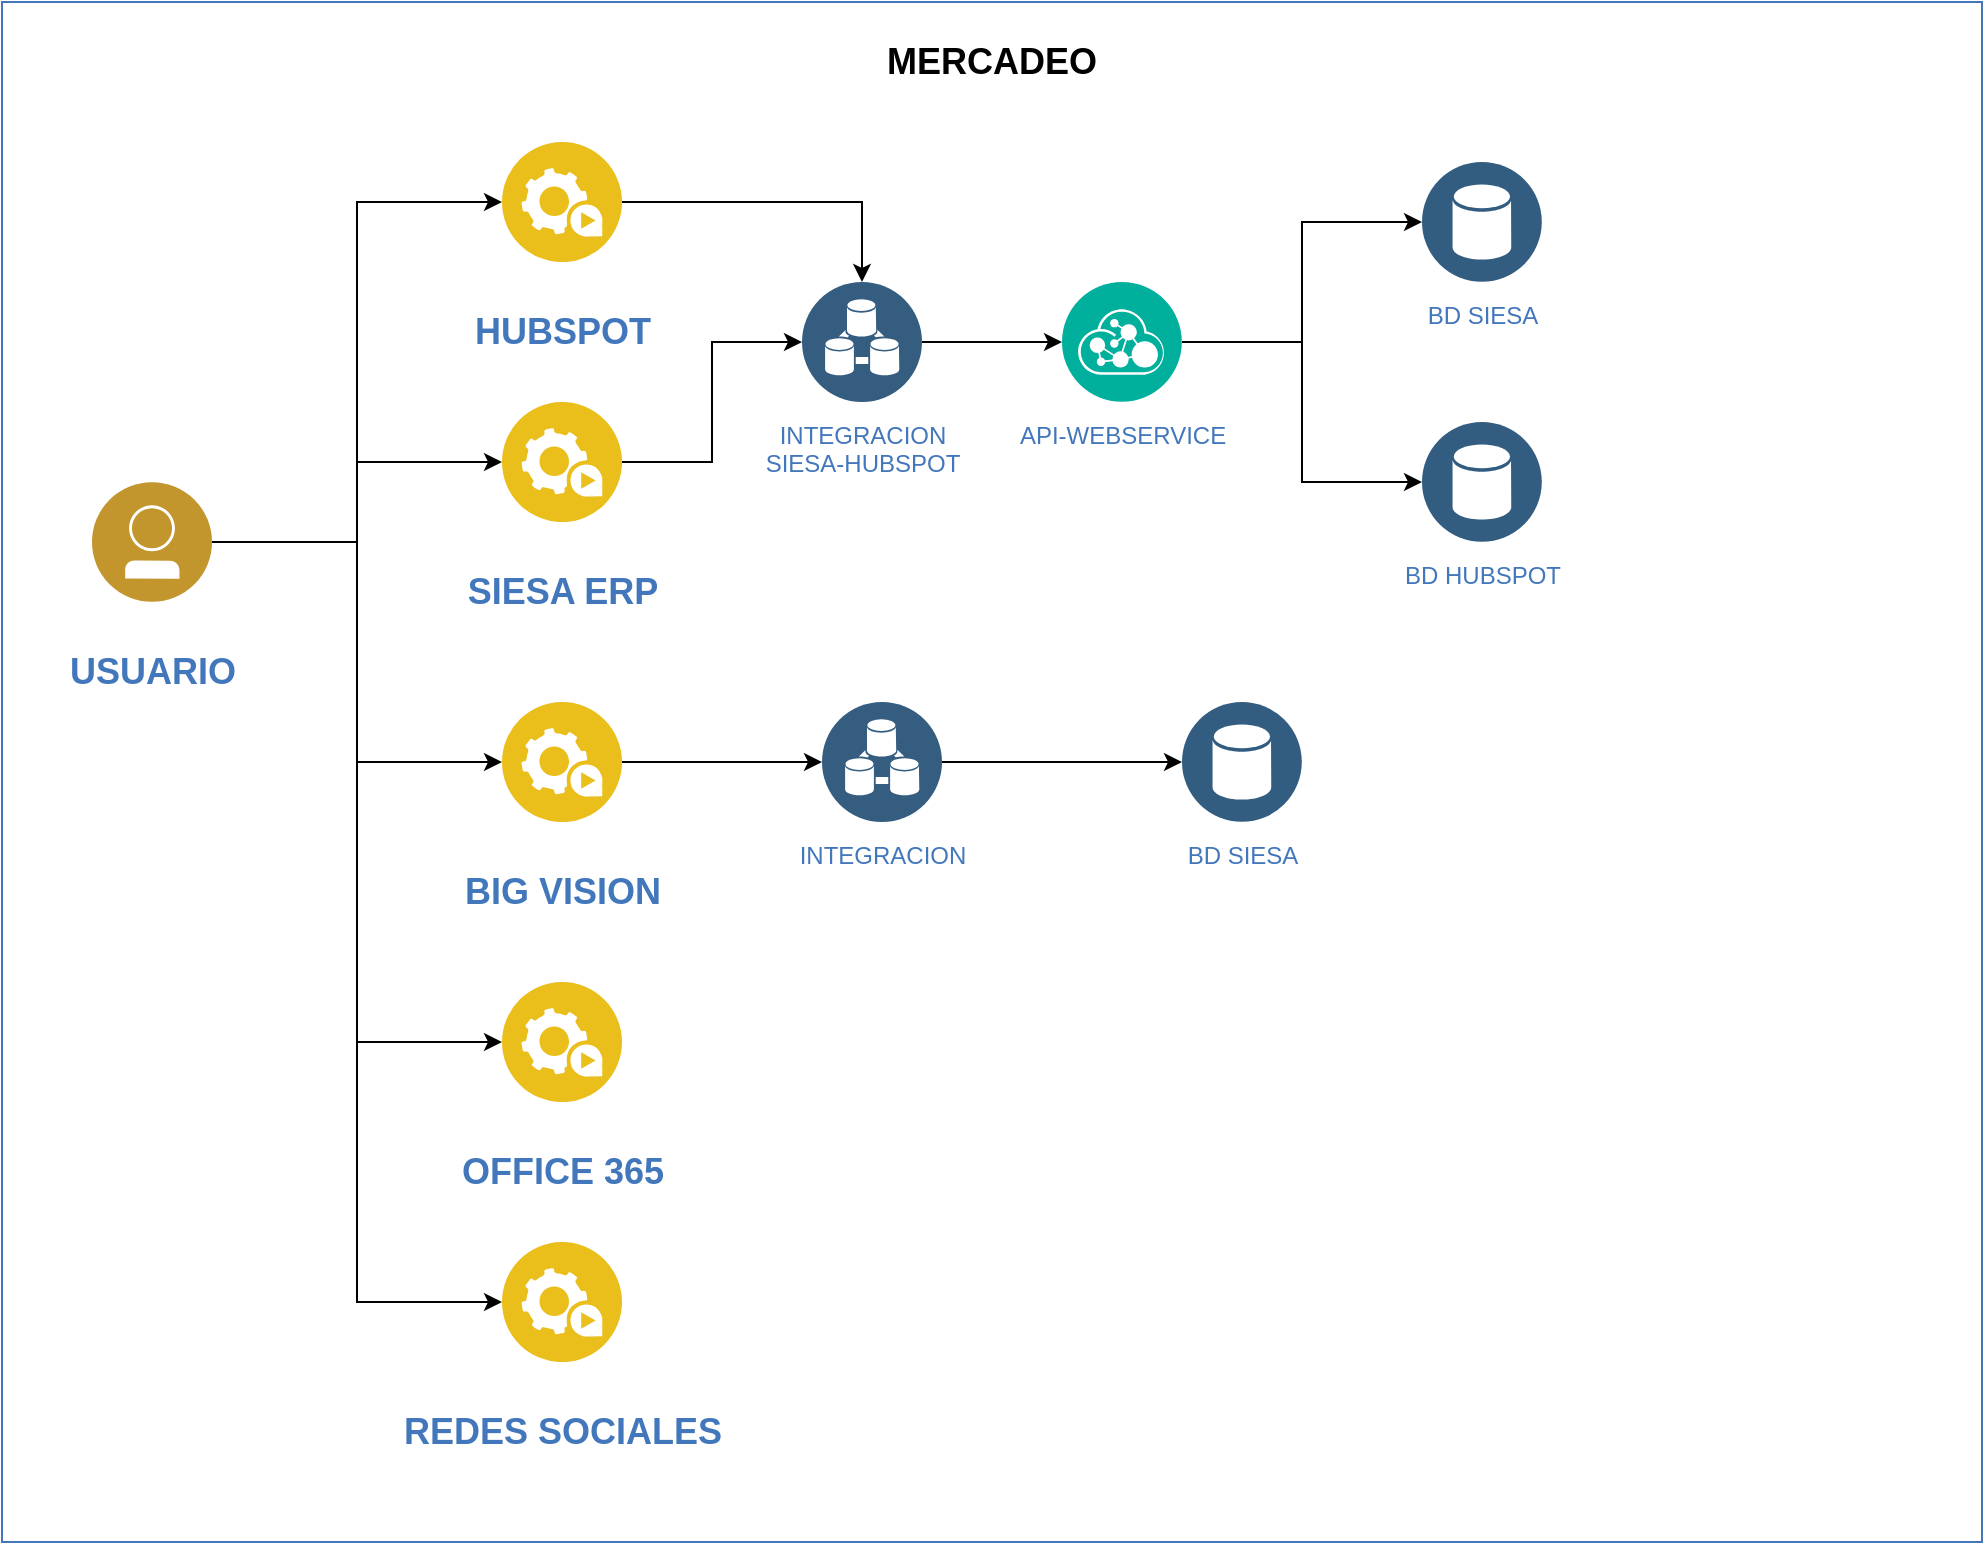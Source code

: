 <mxfile version="21.6.2" type="github">
  <diagram id="2f404044-711c-603c-8f00-f6bb4c023d3c" name="Page-1">
    <mxGraphModel dx="1434" dy="750" grid="1" gridSize="10" guides="1" tooltips="1" connect="1" arrows="1" fold="1" page="1" pageScale="1" pageWidth="1169" pageHeight="827" background="none" math="0" shadow="0">
      <root>
        <mxCell id="0" />
        <mxCell id="1" parent="0" />
        <mxCell id="C3SjWa8mjKMF5vA95o0v-85" value="&lt;h2&gt;MERCADEO&lt;/h2&gt;" style="fontStyle=0;verticalAlign=top;align=center;spacingTop=-2;fillColor=none;rounded=0;whiteSpace=wrap;html=1;strokeColor=#4376BB;strokeWidth=1;dashed=0;container=1;collapsible=0;expand=0;recursiveResize=0;" parent="1" vertex="1">
          <mxGeometry x="80" y="20" width="990" height="770" as="geometry" />
        </mxCell>
        <mxCell id="C3SjWa8mjKMF5vA95o0v-62" value="BD SIESA" style="aspect=fixed;perimeter=ellipsePerimeter;html=1;align=center;shadow=0;dashed=0;image;image=img/lib/ibm/data/data_services.svg;strokeColor=#FF0000;fillColor=#FFFF66;gradientColor=none;fontColor=#4277BB;labelBackgroundColor=#ffffff;spacingTop=3;" parent="C3SjWa8mjKMF5vA95o0v-85" vertex="1">
          <mxGeometry x="710" y="80" width="60" height="60" as="geometry" />
        </mxCell>
        <mxCell id="C3SjWa8mjKMF5vA95o0v-63" value="INTEGRACION&lt;br&gt;SIESA-HUBSPOT" style="aspect=fixed;perimeter=ellipsePerimeter;html=1;align=center;shadow=0;dashed=0;image;image=img/lib/ibm/data/device_registry.svg;strokeColor=#FF0000;fillColor=#FFFF66;gradientColor=none;fontColor=#4277BB;labelBackgroundColor=#ffffff;spacingTop=3;" parent="C3SjWa8mjKMF5vA95o0v-85" vertex="1">
          <mxGeometry x="400" y="140" width="60" height="60" as="geometry" />
        </mxCell>
        <mxCell id="C3SjWa8mjKMF5vA95o0v-78" style="edgeStyle=orthogonalEdgeStyle;rounded=0;orthogonalLoop=1;jettySize=auto;html=1;" parent="C3SjWa8mjKMF5vA95o0v-85" source="C3SjWa8mjKMF5vA95o0v-66" target="C3SjWa8mjKMF5vA95o0v-62" edge="1">
          <mxGeometry relative="1" as="geometry" />
        </mxCell>
        <mxCell id="C3SjWa8mjKMF5vA95o0v-66" value="API-WEBSERVICE" style="aspect=fixed;perimeter=ellipsePerimeter;html=1;align=center;shadow=0;dashed=0;image;image=img/lib/ibm/management/api_management.svg;strokeColor=#FF0000;fillColor=#FFFF66;gradientColor=none;fontColor=#4277BB;labelBackgroundColor=#ffffff;spacingTop=3;" parent="C3SjWa8mjKMF5vA95o0v-85" vertex="1">
          <mxGeometry x="530" y="140" width="60" height="60" as="geometry" />
        </mxCell>
        <mxCell id="C3SjWa8mjKMF5vA95o0v-77" style="edgeStyle=orthogonalEdgeStyle;rounded=0;orthogonalLoop=1;jettySize=auto;html=1;" parent="C3SjWa8mjKMF5vA95o0v-85" source="C3SjWa8mjKMF5vA95o0v-63" target="C3SjWa8mjKMF5vA95o0v-66" edge="1">
          <mxGeometry relative="1" as="geometry" />
        </mxCell>
        <mxCell id="C3SjWa8mjKMF5vA95o0v-71" style="edgeStyle=orthogonalEdgeStyle;rounded=0;orthogonalLoop=1;jettySize=auto;html=1;" parent="C3SjWa8mjKMF5vA95o0v-85" source="C3SjWa8mjKMF5vA95o0v-67" target="C3SjWa8mjKMF5vA95o0v-63" edge="1">
          <mxGeometry relative="1" as="geometry" />
        </mxCell>
        <mxCell id="C3SjWa8mjKMF5vA95o0v-67" value="&lt;h2&gt;HUBSPOT&lt;/h2&gt;" style="image;aspect=fixed;perimeter=ellipsePerimeter;html=1;align=center;shadow=0;dashed=0;fontColor=#4277BB;labelBackgroundColor=default;fontSize=12;spacingTop=3;image=img/lib/ibm/applications/automation_tools.svg;" parent="C3SjWa8mjKMF5vA95o0v-85" vertex="1">
          <mxGeometry x="250" y="70" width="60" height="60" as="geometry" />
        </mxCell>
        <mxCell id="C3SjWa8mjKMF5vA95o0v-74" style="edgeStyle=orthogonalEdgeStyle;rounded=0;orthogonalLoop=1;jettySize=auto;html=1;entryX=0;entryY=0.5;entryDx=0;entryDy=0;" parent="C3SjWa8mjKMF5vA95o0v-85" source="C3SjWa8mjKMF5vA95o0v-70" target="C3SjWa8mjKMF5vA95o0v-63" edge="1">
          <mxGeometry relative="1" as="geometry" />
        </mxCell>
        <mxCell id="C3SjWa8mjKMF5vA95o0v-70" value="&lt;h2&gt;SIESA ERP&lt;/h2&gt;" style="image;aspect=fixed;perimeter=ellipsePerimeter;html=1;align=center;shadow=0;dashed=0;fontColor=#4277BB;labelBackgroundColor=default;fontSize=12;spacingTop=3;image=img/lib/ibm/applications/automation_tools.svg;" parent="C3SjWa8mjKMF5vA95o0v-85" vertex="1">
          <mxGeometry x="250" y="200" width="60" height="60" as="geometry" />
        </mxCell>
        <mxCell id="C3SjWa8mjKMF5vA95o0v-81" style="edgeStyle=orthogonalEdgeStyle;rounded=0;orthogonalLoop=1;jettySize=auto;html=1;entryX=0;entryY=0.5;entryDx=0;entryDy=0;" parent="C3SjWa8mjKMF5vA95o0v-85" source="C3SjWa8mjKMF5vA95o0v-73" target="C3SjWa8mjKMF5vA95o0v-67" edge="1">
          <mxGeometry relative="1" as="geometry" />
        </mxCell>
        <mxCell id="C3SjWa8mjKMF5vA95o0v-82" style="edgeStyle=orthogonalEdgeStyle;rounded=0;orthogonalLoop=1;jettySize=auto;html=1;entryX=0;entryY=0.5;entryDx=0;entryDy=0;" parent="C3SjWa8mjKMF5vA95o0v-85" source="C3SjWa8mjKMF5vA95o0v-73" target="C3SjWa8mjKMF5vA95o0v-70" edge="1">
          <mxGeometry relative="1" as="geometry" />
        </mxCell>
        <mxCell id="hMxj7U189vFfm_DoekN3-2" style="edgeStyle=orthogonalEdgeStyle;rounded=0;orthogonalLoop=1;jettySize=auto;html=1;entryX=0;entryY=0.5;entryDx=0;entryDy=0;" edge="1" parent="C3SjWa8mjKMF5vA95o0v-85" source="C3SjWa8mjKMF5vA95o0v-73" target="hMxj7U189vFfm_DoekN3-1">
          <mxGeometry relative="1" as="geometry" />
        </mxCell>
        <mxCell id="C3SjWa8mjKMF5vA95o0v-73" value="&lt;h2&gt;USUARIO&lt;/h2&gt;" style="image;aspect=fixed;perimeter=ellipsePerimeter;html=1;align=center;shadow=0;dashed=0;fontColor=#4277BB;labelBackgroundColor=default;fontSize=12;spacingTop=3;image=img/lib/ibm/users/user.svg;" parent="C3SjWa8mjKMF5vA95o0v-85" vertex="1">
          <mxGeometry x="45" y="240" width="60" height="60" as="geometry" />
        </mxCell>
        <mxCell id="hMxj7U189vFfm_DoekN3-4" style="edgeStyle=orthogonalEdgeStyle;rounded=0;orthogonalLoop=1;jettySize=auto;html=1;" edge="1" parent="C3SjWa8mjKMF5vA95o0v-85" source="C3SjWa8mjKMF5vA95o0v-75" target="hMxj7U189vFfm_DoekN3-3">
          <mxGeometry relative="1" as="geometry" />
        </mxCell>
        <mxCell id="C3SjWa8mjKMF5vA95o0v-75" value="&lt;h2&gt;BIG VISION&lt;/h2&gt;" style="image;aspect=fixed;perimeter=ellipsePerimeter;html=1;align=center;shadow=0;dashed=0;fontColor=#4277BB;labelBackgroundColor=default;fontSize=12;spacingTop=3;image=img/lib/ibm/applications/automation_tools.svg;" parent="C3SjWa8mjKMF5vA95o0v-85" vertex="1">
          <mxGeometry x="250" y="350" width="60" height="60" as="geometry" />
        </mxCell>
        <mxCell id="C3SjWa8mjKMF5vA95o0v-83" style="edgeStyle=orthogonalEdgeStyle;rounded=0;orthogonalLoop=1;jettySize=auto;html=1;entryX=0;entryY=0.5;entryDx=0;entryDy=0;" parent="C3SjWa8mjKMF5vA95o0v-85" source="C3SjWa8mjKMF5vA95o0v-73" target="C3SjWa8mjKMF5vA95o0v-75" edge="1">
          <mxGeometry relative="1" as="geometry" />
        </mxCell>
        <mxCell id="C3SjWa8mjKMF5vA95o0v-76" value="BD HUBSPOT" style="aspect=fixed;perimeter=ellipsePerimeter;html=1;align=center;shadow=0;dashed=0;image;image=img/lib/ibm/data/data_services.svg;strokeColor=#FF0000;fillColor=#FFFF66;gradientColor=none;fontColor=#4277BB;labelBackgroundColor=#ffffff;spacingTop=3;" parent="C3SjWa8mjKMF5vA95o0v-85" vertex="1">
          <mxGeometry x="710" y="210" width="60" height="60" as="geometry" />
        </mxCell>
        <mxCell id="C3SjWa8mjKMF5vA95o0v-79" style="edgeStyle=orthogonalEdgeStyle;rounded=0;orthogonalLoop=1;jettySize=auto;html=1;entryX=0;entryY=0.5;entryDx=0;entryDy=0;" parent="C3SjWa8mjKMF5vA95o0v-85" source="C3SjWa8mjKMF5vA95o0v-66" target="C3SjWa8mjKMF5vA95o0v-76" edge="1">
          <mxGeometry relative="1" as="geometry" />
        </mxCell>
        <mxCell id="C3SjWa8mjKMF5vA95o0v-80" value="&lt;h2&gt;OFFICE 365&lt;/h2&gt;" style="image;aspect=fixed;perimeter=ellipsePerimeter;html=1;align=center;shadow=0;dashed=0;fontColor=#4277BB;labelBackgroundColor=default;fontSize=12;spacingTop=3;image=img/lib/ibm/applications/automation_tools.svg;" parent="C3SjWa8mjKMF5vA95o0v-85" vertex="1">
          <mxGeometry x="250" y="490" width="60" height="60" as="geometry" />
        </mxCell>
        <mxCell id="C3SjWa8mjKMF5vA95o0v-84" style="edgeStyle=orthogonalEdgeStyle;rounded=0;orthogonalLoop=1;jettySize=auto;html=1;entryX=0;entryY=0.5;entryDx=0;entryDy=0;" parent="C3SjWa8mjKMF5vA95o0v-85" source="C3SjWa8mjKMF5vA95o0v-73" target="C3SjWa8mjKMF5vA95o0v-80" edge="1">
          <mxGeometry relative="1" as="geometry" />
        </mxCell>
        <mxCell id="hMxj7U189vFfm_DoekN3-1" value="&lt;h2&gt;REDES SOCIALES&lt;/h2&gt;" style="image;aspect=fixed;perimeter=ellipsePerimeter;html=1;align=center;shadow=0;dashed=0;fontColor=#4277BB;labelBackgroundColor=default;fontSize=12;spacingTop=3;image=img/lib/ibm/applications/automation_tools.svg;" vertex="1" parent="C3SjWa8mjKMF5vA95o0v-85">
          <mxGeometry x="250" y="620" width="60" height="60" as="geometry" />
        </mxCell>
        <mxCell id="hMxj7U189vFfm_DoekN3-7" style="edgeStyle=orthogonalEdgeStyle;rounded=0;orthogonalLoop=1;jettySize=auto;html=1;" edge="1" parent="C3SjWa8mjKMF5vA95o0v-85" source="hMxj7U189vFfm_DoekN3-3" target="hMxj7U189vFfm_DoekN3-6">
          <mxGeometry relative="1" as="geometry" />
        </mxCell>
        <mxCell id="hMxj7U189vFfm_DoekN3-3" value="INTEGRACION" style="aspect=fixed;perimeter=ellipsePerimeter;html=1;align=center;shadow=0;dashed=0;image;image=img/lib/ibm/data/device_registry.svg;strokeColor=#FF0000;fillColor=#FFFF66;gradientColor=none;fontColor=#4277BB;labelBackgroundColor=#ffffff;spacingTop=3;" vertex="1" parent="C3SjWa8mjKMF5vA95o0v-85">
          <mxGeometry x="410" y="350" width="60" height="60" as="geometry" />
        </mxCell>
        <mxCell id="hMxj7U189vFfm_DoekN3-6" value="BD SIESA" style="aspect=fixed;perimeter=ellipsePerimeter;html=1;align=center;shadow=0;dashed=0;image;image=img/lib/ibm/data/data_services.svg;strokeColor=#FF0000;fillColor=#FFFF66;gradientColor=none;fontColor=#4277BB;labelBackgroundColor=#ffffff;spacingTop=3;" vertex="1" parent="C3SjWa8mjKMF5vA95o0v-85">
          <mxGeometry x="590" y="350" width="60" height="60" as="geometry" />
        </mxCell>
      </root>
    </mxGraphModel>
  </diagram>
</mxfile>
